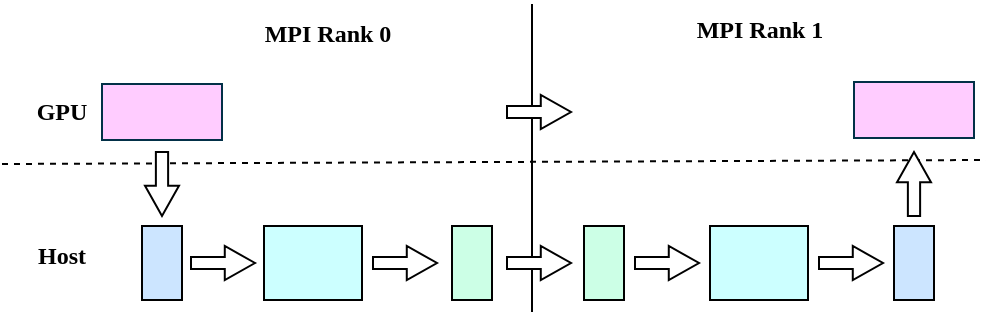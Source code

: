 <mxfile version="24.3.1" type="device">
  <diagram name="第 1 页" id="bY1A6Q9FNZL1OBpkXdUL">
    <mxGraphModel dx="700" dy="417" grid="1" gridSize="10" guides="1" tooltips="1" connect="1" arrows="1" fold="1" page="1" pageScale="1" pageWidth="827" pageHeight="1169" background="none" math="0" shadow="0">
      <root>
        <mxCell id="0" />
        <mxCell id="1" parent="0" />
        <mxCell id="AqZkwsVtwx7ScnYntnlN-7" value="" style="endArrow=none;html=1;rounded=0;fontFamily=Times New Roman;" edge="1" parent="1">
          <mxGeometry width="50" height="50" relative="1" as="geometry">
            <mxPoint x="386" y="400" as="sourcePoint" />
            <mxPoint x="386" y="246" as="targetPoint" />
          </mxGeometry>
        </mxCell>
        <mxCell id="g0sAg3JylF0GbMWz0MTR-8" value="" style="endArrow=none;dashed=1;html=1;rounded=0;strokeColor=#000000;fontFamily=Times New Roman;" parent="1" edge="1">
          <mxGeometry width="50" height="50" relative="1" as="geometry">
            <mxPoint x="121" y="326" as="sourcePoint" />
            <mxPoint x="613" y="324" as="targetPoint" />
          </mxGeometry>
        </mxCell>
        <mxCell id="g0sAg3JylF0GbMWz0MTR-1" value="&lt;font&gt;&lt;b&gt;MPI Rank 0&lt;/b&gt;&lt;/font&gt;" style="text;html=1;align=center;verticalAlign=middle;whiteSpace=wrap;rounded=0;fontFamily=Times New Roman;" parent="1" vertex="1">
          <mxGeometry x="240" y="246" width="88" height="30" as="geometry" />
        </mxCell>
        <mxCell id="g0sAg3JylF0GbMWz0MTR-2" value="&lt;font&gt;&lt;b&gt;MPI Rank 1&lt;/b&gt;&lt;/font&gt;" style="text;html=1;align=center;verticalAlign=middle;whiteSpace=wrap;rounded=0;fontFamily=Times New Roman;" parent="1" vertex="1">
          <mxGeometry x="455.5" y="244" width="88" height="30" as="geometry" />
        </mxCell>
        <mxCell id="g0sAg3JylF0GbMWz0MTR-4" value="" style="rounded=0;whiteSpace=wrap;html=1;fillColor=#FFCCFF;strokeColor=#023047;fontFamily=Times New Roman;" parent="1" vertex="1">
          <mxGeometry x="171" y="286" width="60" height="28" as="geometry" />
        </mxCell>
        <mxCell id="g0sAg3JylF0GbMWz0MTR-5" value="&lt;b&gt;&lt;font&gt;GPU&lt;/font&gt;&lt;/b&gt;" style="text;html=1;align=center;verticalAlign=middle;whiteSpace=wrap;rounded=0;fontFamily=Times New Roman;" parent="1" vertex="1">
          <mxGeometry x="121" y="285" width="60" height="30" as="geometry" />
        </mxCell>
        <mxCell id="g0sAg3JylF0GbMWz0MTR-9" value="&lt;font&gt;&lt;b&gt;Host&lt;/b&gt;&lt;/font&gt;" style="text;html=1;align=center;verticalAlign=middle;whiteSpace=wrap;rounded=0;fontFamily=Times New Roman;" parent="1" vertex="1">
          <mxGeometry x="121" y="357" width="60" height="30" as="geometry" />
        </mxCell>
        <mxCell id="g0sAg3JylF0GbMWz0MTR-10" value="" style="rounded=0;whiteSpace=wrap;html=1;fillColor=#CCE5FF;strokeColor=#000000;fontFamily=Times New Roman;" parent="1" vertex="1">
          <mxGeometry x="191" y="357" width="20" height="37" as="geometry" />
        </mxCell>
        <mxCell id="g0sAg3JylF0GbMWz0MTR-15" value="" style="rounded=0;whiteSpace=wrap;html=1;fillColor=#CCFFFF;strokeColor=#000000;fontFamily=Times New Roman;" parent="1" vertex="1">
          <mxGeometry x="252" y="357" width="49" height="37" as="geometry" />
        </mxCell>
        <mxCell id="g0sAg3JylF0GbMWz0MTR-18" value="" style="rounded=0;whiteSpace=wrap;html=1;fillColor=#CCFFE6;strokeColor=#000000;fontFamily=Times New Roman;" parent="1" vertex="1">
          <mxGeometry x="346" y="357" width="20" height="37" as="geometry" />
        </mxCell>
        <mxCell id="g0sAg3JylF0GbMWz0MTR-20" value="" style="rounded=0;whiteSpace=wrap;html=1;fillColor=#CCFFE6;strokeColor=#000000;fontFamily=Times New Roman;" parent="1" vertex="1">
          <mxGeometry x="412" y="357" width="20" height="37" as="geometry" />
        </mxCell>
        <mxCell id="g0sAg3JylF0GbMWz0MTR-22" value="" style="rounded=0;whiteSpace=wrap;html=1;fillColor=#CCFFFF;strokeColor=#000000;fontFamily=Times New Roman;" parent="1" vertex="1">
          <mxGeometry x="475" y="357" width="49" height="37" as="geometry" />
        </mxCell>
        <mxCell id="g0sAg3JylF0GbMWz0MTR-24" value="" style="rounded=0;whiteSpace=wrap;html=1;fillColor=#CCE5FF;strokeColor=#000000;fontFamily=Times New Roman;" parent="1" vertex="1">
          <mxGeometry x="567" y="357" width="20" height="37" as="geometry" />
        </mxCell>
        <mxCell id="g0sAg3JylF0GbMWz0MTR-27" value="" style="rounded=0;whiteSpace=wrap;html=1;fillColor=#FFCCFF;strokeColor=#023047;fontFamily=Times New Roman;" parent="1" vertex="1">
          <mxGeometry x="547" y="285" width="60" height="28" as="geometry" />
        </mxCell>
        <mxCell id="AqZkwsVtwx7ScnYntnlN-1" value="" style="html=1;shadow=0;dashed=0;align=center;verticalAlign=middle;shape=mxgraph.arrows2.arrow;dy=0.64;dx=15.11;direction=north;notch=0;rotation=-180;fillColor=#FFFFFF;fontFamily=Times New Roman;" vertex="1" parent="1">
          <mxGeometry x="192.5" y="320" width="17" height="32" as="geometry" />
        </mxCell>
        <mxCell id="AqZkwsVtwx7ScnYntnlN-2" value="" style="html=1;shadow=0;dashed=0;align=center;verticalAlign=middle;shape=mxgraph.arrows2.arrow;dy=0.64;dx=15.11;direction=north;notch=0;rotation=0;fillColor=#FFFFFF;fontFamily=Times New Roman;" vertex="1" parent="1">
          <mxGeometry x="568.5" y="320" width="17" height="32" as="geometry" />
        </mxCell>
        <mxCell id="AqZkwsVtwx7ScnYntnlN-5" value="" style="html=1;shadow=0;dashed=0;align=center;verticalAlign=middle;shape=mxgraph.arrows2.arrow;dy=0.64;dx=15.11;direction=north;notch=0;rotation=90;fillColor=#FFFFFF;fontFamily=Times New Roman;" vertex="1" parent="1">
          <mxGeometry x="381" y="284" width="17" height="32" as="geometry" />
        </mxCell>
        <mxCell id="AqZkwsVtwx7ScnYntnlN-10" value="" style="html=1;shadow=0;dashed=0;align=center;verticalAlign=middle;shape=mxgraph.arrows2.arrow;dy=0.64;dx=15.11;direction=north;notch=0;rotation=90;fillColor=#FFFFFF;fontFamily=Times New Roman;" vertex="1" parent="1">
          <mxGeometry x="445" y="359.5" width="17" height="32" as="geometry" />
        </mxCell>
        <mxCell id="AqZkwsVtwx7ScnYntnlN-11" value="" style="html=1;shadow=0;dashed=0;align=center;verticalAlign=middle;shape=mxgraph.arrows2.arrow;dy=0.64;dx=15.11;direction=north;notch=0;rotation=90;fillColor=#FFFFFF;fontFamily=Times New Roman;" vertex="1" parent="1">
          <mxGeometry x="537" y="359.5" width="17" height="32" as="geometry" />
        </mxCell>
        <mxCell id="AqZkwsVtwx7ScnYntnlN-12" value="" style="html=1;shadow=0;dashed=0;align=center;verticalAlign=middle;shape=mxgraph.arrows2.arrow;dy=0.64;dx=15.11;direction=north;notch=0;rotation=90;fillColor=#FFFFFF;fontFamily=Times New Roman;" vertex="1" parent="1">
          <mxGeometry x="314" y="359.5" width="17" height="32" as="geometry" />
        </mxCell>
        <mxCell id="AqZkwsVtwx7ScnYntnlN-13" value="" style="html=1;shadow=0;dashed=0;align=center;verticalAlign=middle;shape=mxgraph.arrows2.arrow;dy=0.64;dx=15.11;direction=north;notch=0;rotation=90;fillColor=#FFFFFF;fontFamily=Times New Roman;" vertex="1" parent="1">
          <mxGeometry x="223" y="359.5" width="17" height="32" as="geometry" />
        </mxCell>
        <mxCell id="AqZkwsVtwx7ScnYntnlN-14" value="" style="html=1;shadow=0;dashed=0;align=center;verticalAlign=middle;shape=mxgraph.arrows2.arrow;dy=0.64;dx=15.11;direction=north;notch=0;rotation=90;fillColor=#FFFFFF;fontFamily=Times New Roman;" vertex="1" parent="1">
          <mxGeometry x="381" y="359.5" width="17" height="32" as="geometry" />
        </mxCell>
      </root>
    </mxGraphModel>
  </diagram>
</mxfile>
